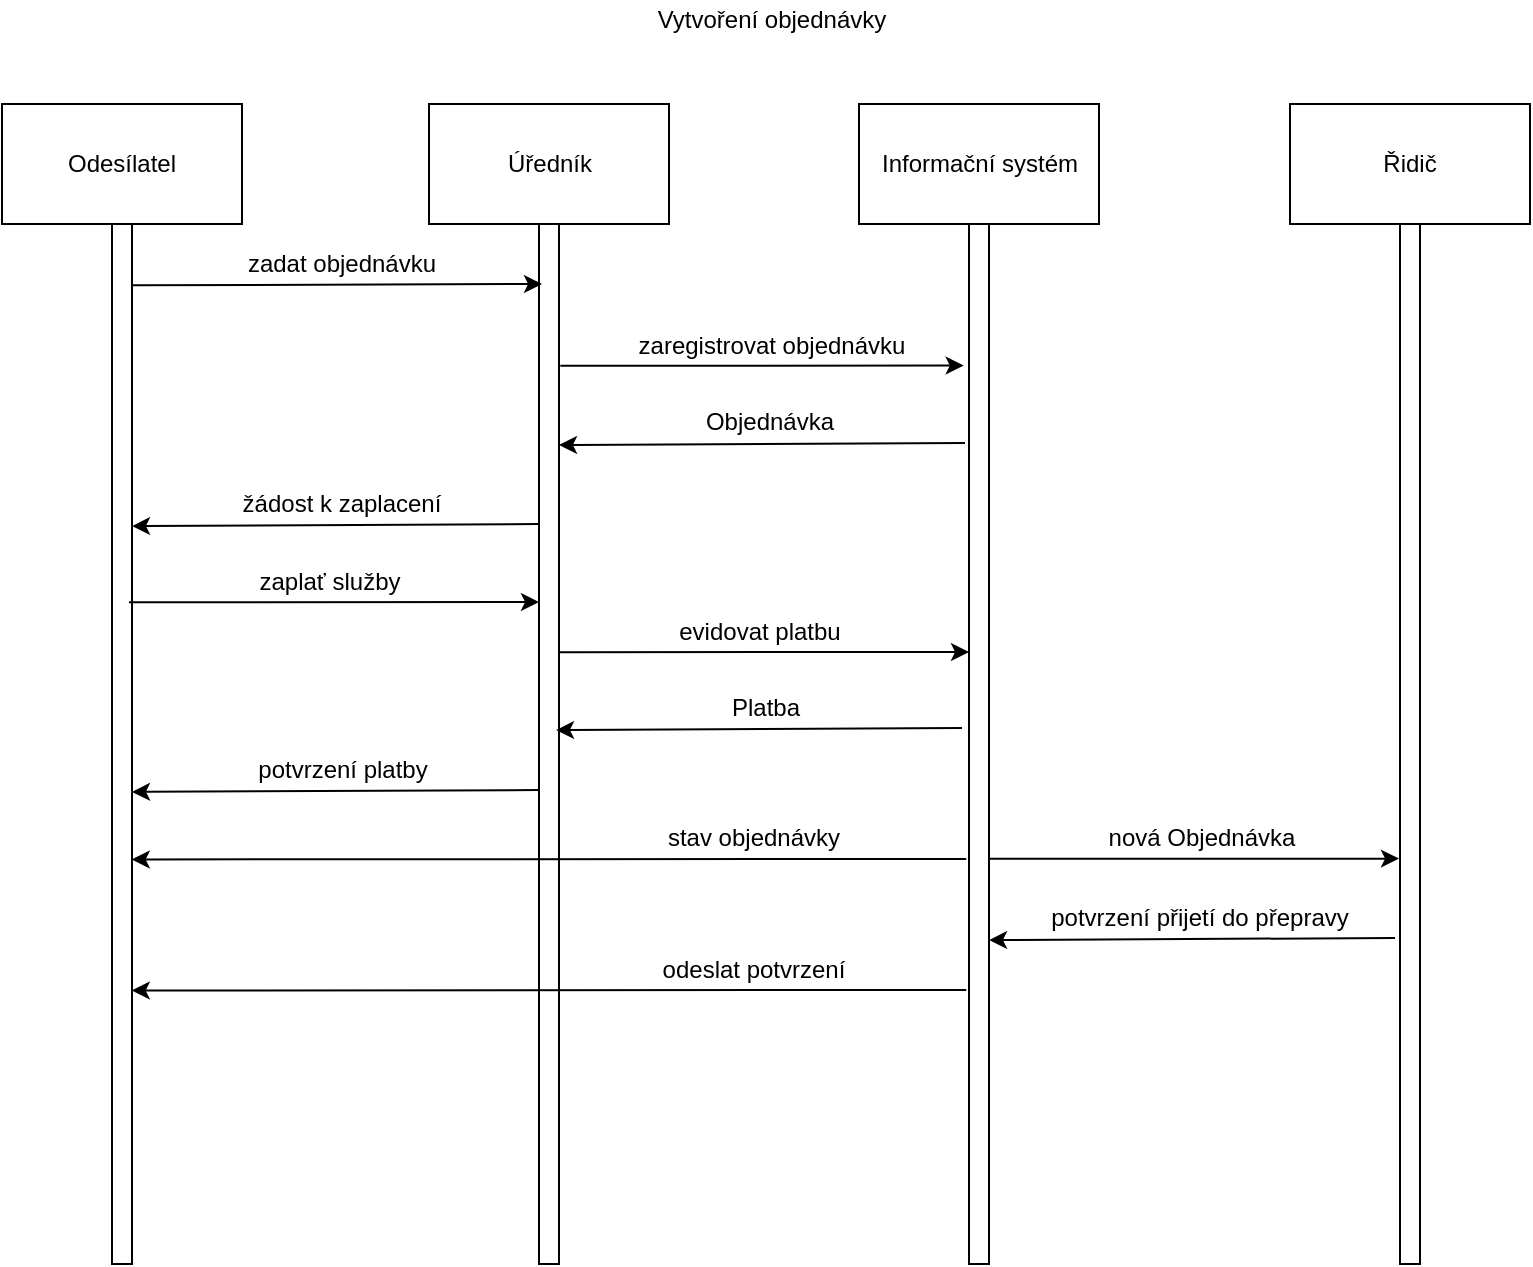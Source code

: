 <mxfile version="20.6.2" type="github">
  <diagram id="pcZxvCQucMYmchMG9sZ_" name="Stránka-1">
    <mxGraphModel dx="1395" dy="1180" grid="0" gridSize="10" guides="1" tooltips="1" connect="1" arrows="1" fold="1" page="0" pageScale="1" pageWidth="827" pageHeight="1169" math="0" shadow="0">
      <root>
        <mxCell id="0" />
        <mxCell id="1" parent="0" />
        <mxCell id="Lb09quyxnqYmiFAlHfvU-1" value="Odesílatel" style="rounded=0;whiteSpace=wrap;html=1;" parent="1" vertex="1">
          <mxGeometry x="80" y="30" width="120" height="60" as="geometry" />
        </mxCell>
        <mxCell id="Lb09quyxnqYmiFAlHfvU-2" value="Úředník" style="rounded=0;whiteSpace=wrap;html=1;" parent="1" vertex="1">
          <mxGeometry x="293.5" y="30" width="120" height="60" as="geometry" />
        </mxCell>
        <mxCell id="Lb09quyxnqYmiFAlHfvU-3" value="Informační systém" style="rounded=0;whiteSpace=wrap;html=1;" parent="1" vertex="1">
          <mxGeometry x="508.5" y="30" width="120" height="60" as="geometry" />
        </mxCell>
        <mxCell id="Lb09quyxnqYmiFAlHfvU-8" value="" style="rounded=0;whiteSpace=wrap;html=1;" parent="1" vertex="1">
          <mxGeometry x="135" y="90" width="10" height="520" as="geometry" />
        </mxCell>
        <mxCell id="Lb09quyxnqYmiFAlHfvU-9" value="" style="rounded=0;whiteSpace=wrap;html=1;" parent="1" vertex="1">
          <mxGeometry x="348.5" y="90" width="10" height="520" as="geometry" />
        </mxCell>
        <mxCell id="Lb09quyxnqYmiFAlHfvU-10" value="" style="rounded=0;whiteSpace=wrap;html=1;" parent="1" vertex="1">
          <mxGeometry x="563.5" y="90" width="10" height="520" as="geometry" />
        </mxCell>
        <mxCell id="Lb09quyxnqYmiFAlHfvU-12" value="" style="endArrow=classic;html=1;rounded=0;exitX=1;exitY=0.059;exitDx=0;exitDy=0;exitPerimeter=0;" parent="1" source="Lb09quyxnqYmiFAlHfvU-8" edge="1">
          <mxGeometry width="50" height="50" relative="1" as="geometry">
            <mxPoint x="180" y="118" as="sourcePoint" />
            <mxPoint x="350" y="120" as="targetPoint" />
          </mxGeometry>
        </mxCell>
        <mxCell id="Lb09quyxnqYmiFAlHfvU-14" value="zadat objednávku" style="text;html=1;strokeColor=none;fillColor=none;align=center;verticalAlign=middle;whiteSpace=wrap;rounded=0;" parent="1" vertex="1">
          <mxGeometry x="190" y="100" width="120" height="20" as="geometry" />
        </mxCell>
        <mxCell id="Lb09quyxnqYmiFAlHfvU-29" value="" style="endArrow=classic;html=1;rounded=0;exitX=1;exitY=0.059;exitDx=0;exitDy=0;exitPerimeter=0;" parent="1" edge="1">
          <mxGeometry width="50" height="50" relative="1" as="geometry">
            <mxPoint x="358.5" y="304.09" as="sourcePoint" />
            <mxPoint x="563.5" y="304" as="targetPoint" />
          </mxGeometry>
        </mxCell>
        <mxCell id="Lb09quyxnqYmiFAlHfvU-30" value="evidovat platbu" style="text;html=1;strokeColor=none;fillColor=none;align=center;verticalAlign=middle;whiteSpace=wrap;rounded=0;" parent="1" vertex="1">
          <mxGeometry x="388.5" y="284" width="140" height="20" as="geometry" />
        </mxCell>
        <mxCell id="Lb09quyxnqYmiFAlHfvU-31" value="" style="endArrow=classic;html=1;rounded=0;exitX=-0.05;exitY=0.137;exitDx=0;exitDy=0;exitPerimeter=0;entryX=1;entryY=0.139;entryDx=0;entryDy=0;entryPerimeter=0;" parent="1" edge="1">
          <mxGeometry width="50" height="50" relative="1" as="geometry">
            <mxPoint x="560" y="342" as="sourcePoint" />
            <mxPoint x="357" y="343.02" as="targetPoint" />
          </mxGeometry>
        </mxCell>
        <mxCell id="Lb09quyxnqYmiFAlHfvU-32" value="Platba" style="text;html=1;strokeColor=none;fillColor=none;align=center;verticalAlign=middle;whiteSpace=wrap;rounded=0;" parent="1" vertex="1">
          <mxGeometry x="366.5" y="322" width="190" height="20" as="geometry" />
        </mxCell>
        <mxCell id="Lb09quyxnqYmiFAlHfvU-40" value="" style="endArrow=classic;html=1;rounded=0;entryX=1;entryY=0.139;entryDx=0;entryDy=0;entryPerimeter=0;exitX=1;exitY=1;exitDx=0;exitDy=0;" parent="1" source="Lb09quyxnqYmiFAlHfvU-41" edge="1">
          <mxGeometry width="50" height="50" relative="1" as="geometry">
            <mxPoint x="326.5" y="383" as="sourcePoint" />
            <mxPoint x="145" y="373.94" as="targetPoint" />
          </mxGeometry>
        </mxCell>
        <mxCell id="Lb09quyxnqYmiFAlHfvU-41" value="potvrzení platby" style="text;html=1;strokeColor=none;fillColor=none;align=center;verticalAlign=middle;whiteSpace=wrap;rounded=0;" parent="1" vertex="1">
          <mxGeometry x="151.5" y="353" width="196.5" height="20" as="geometry" />
        </mxCell>
        <mxCell id="HrPBx-P4qZrYaU5QGmyn-1" value="Vytvoření objednávky" style="text;html=1;strokeColor=none;fillColor=none;align=center;verticalAlign=middle;whiteSpace=wrap;rounded=0;" vertex="1" parent="1">
          <mxGeometry x="405" y="-22" width="120" height="20" as="geometry" />
        </mxCell>
        <mxCell id="HrPBx-P4qZrYaU5QGmyn-3" value="Řidič" style="rounded=0;whiteSpace=wrap;html=1;" vertex="1" parent="1">
          <mxGeometry x="724" y="30" width="120" height="60" as="geometry" />
        </mxCell>
        <mxCell id="HrPBx-P4qZrYaU5QGmyn-4" value="" style="rounded=0;whiteSpace=wrap;html=1;" vertex="1" parent="1">
          <mxGeometry x="779" y="90" width="10" height="520" as="geometry" />
        </mxCell>
        <mxCell id="HrPBx-P4qZrYaU5QGmyn-5" value="" style="endArrow=none;html=1;rounded=0;exitX=-0.183;exitY=0.121;exitDx=0;exitDy=0;exitPerimeter=0;entryX=1;entryY=0.139;entryDx=0;entryDy=0;entryPerimeter=0;startArrow=classic;startFill=1;endFill=0;" edge="1" parent="1">
          <mxGeometry width="50" height="50" relative="1" as="geometry">
            <mxPoint x="560.83" y="160.785" as="sourcePoint" />
            <mxPoint x="359.16" y="160.89" as="targetPoint" />
          </mxGeometry>
        </mxCell>
        <mxCell id="HrPBx-P4qZrYaU5QGmyn-6" value="zaregistrovat objednávku" style="text;html=1;strokeColor=none;fillColor=none;align=center;verticalAlign=middle;whiteSpace=wrap;rounded=0;" vertex="1" parent="1">
          <mxGeometry x="394" y="141" width="142" height="20" as="geometry" />
        </mxCell>
        <mxCell id="HrPBx-P4qZrYaU5QGmyn-7" value="" style="endArrow=classic;html=1;rounded=0;exitX=-0.05;exitY=0.137;exitDx=0;exitDy=0;exitPerimeter=0;entryX=1;entryY=0.139;entryDx=0;entryDy=0;entryPerimeter=0;" edge="1" parent="1">
          <mxGeometry width="50" height="50" relative="1" as="geometry">
            <mxPoint x="561.5" y="199.49" as="sourcePoint" />
            <mxPoint x="358.5" y="200.51" as="targetPoint" />
          </mxGeometry>
        </mxCell>
        <mxCell id="HrPBx-P4qZrYaU5QGmyn-8" value="Objednávka" style="text;html=1;strokeColor=none;fillColor=none;align=center;verticalAlign=middle;whiteSpace=wrap;rounded=0;" vertex="1" parent="1">
          <mxGeometry x="383.5" y="179.49" width="160" height="20" as="geometry" />
        </mxCell>
        <mxCell id="HrPBx-P4qZrYaU5QGmyn-9" value="" style="endArrow=classic;html=1;rounded=0;exitX=1;exitY=0.059;exitDx=0;exitDy=0;exitPerimeter=0;" edge="1" parent="1">
          <mxGeometry width="50" height="50" relative="1" as="geometry">
            <mxPoint x="143.5" y="279.09" as="sourcePoint" />
            <mxPoint x="348.5" y="279" as="targetPoint" />
          </mxGeometry>
        </mxCell>
        <mxCell id="HrPBx-P4qZrYaU5QGmyn-10" value="zaplať služby" style="text;html=1;strokeColor=none;fillColor=none;align=center;verticalAlign=middle;whiteSpace=wrap;rounded=0;" vertex="1" parent="1">
          <mxGeometry x="173.5" y="259" width="140" height="20" as="geometry" />
        </mxCell>
        <mxCell id="HrPBx-P4qZrYaU5QGmyn-11" value="" style="endArrow=classic;html=1;rounded=0;exitX=-0.05;exitY=0.137;exitDx=0;exitDy=0;exitPerimeter=0;entryX=1;entryY=0.139;entryDx=0;entryDy=0;entryPerimeter=0;" edge="1" parent="1">
          <mxGeometry width="50" height="50" relative="1" as="geometry">
            <mxPoint x="348" y="240" as="sourcePoint" />
            <mxPoint x="145" y="241.02" as="targetPoint" />
          </mxGeometry>
        </mxCell>
        <mxCell id="HrPBx-P4qZrYaU5QGmyn-12" value="žádost k zaplacení" style="text;html=1;strokeColor=none;fillColor=none;align=center;verticalAlign=middle;whiteSpace=wrap;rounded=0;" vertex="1" parent="1">
          <mxGeometry x="170" y="220" width="160" height="20" as="geometry" />
        </mxCell>
        <mxCell id="HrPBx-P4qZrYaU5QGmyn-13" value="" style="endArrow=classic;html=1;rounded=0;exitX=1;exitY=0.059;exitDx=0;exitDy=0;exitPerimeter=0;" edge="1" parent="1">
          <mxGeometry width="50" height="50" relative="1" as="geometry">
            <mxPoint x="573.5" y="407.4" as="sourcePoint" />
            <mxPoint x="778.5" y="407.31" as="targetPoint" />
          </mxGeometry>
        </mxCell>
        <mxCell id="HrPBx-P4qZrYaU5QGmyn-14" value="nová Objednávka" style="text;html=1;strokeColor=none;fillColor=none;align=center;verticalAlign=middle;whiteSpace=wrap;rounded=0;" vertex="1" parent="1">
          <mxGeometry x="630" y="387.31" width="100" height="20" as="geometry" />
        </mxCell>
        <mxCell id="HrPBx-P4qZrYaU5QGmyn-17" value="" style="endArrow=classic;html=1;rounded=0;exitX=-0.05;exitY=0.137;exitDx=0;exitDy=0;exitPerimeter=0;entryX=1;entryY=0.139;entryDx=0;entryDy=0;entryPerimeter=0;" edge="1" parent="1">
          <mxGeometry width="50" height="50" relative="1" as="geometry">
            <mxPoint x="776.5" y="447" as="sourcePoint" />
            <mxPoint x="573.5" y="448.02" as="targetPoint" />
          </mxGeometry>
        </mxCell>
        <mxCell id="HrPBx-P4qZrYaU5QGmyn-18" value="potvrzení přijetí do přepravy" style="text;html=1;strokeColor=none;fillColor=none;align=center;verticalAlign=middle;whiteSpace=wrap;rounded=0;" vertex="1" parent="1">
          <mxGeometry x="598.5" y="427" width="160" height="20" as="geometry" />
        </mxCell>
        <mxCell id="HrPBx-P4qZrYaU5QGmyn-19" value="" style="endArrow=classic;html=1;rounded=0;entryX=0.976;entryY=0.637;entryDx=0;entryDy=0;entryPerimeter=0;" edge="1" parent="1">
          <mxGeometry width="50" height="50" relative="1" as="geometry">
            <mxPoint x="562.12" y="473" as="sourcePoint" />
            <mxPoint x="144.88" y="473.24" as="targetPoint" />
          </mxGeometry>
        </mxCell>
        <mxCell id="HrPBx-P4qZrYaU5QGmyn-20" value="odeslat potvrzení" style="text;html=1;strokeColor=none;fillColor=none;align=center;verticalAlign=middle;whiteSpace=wrap;rounded=0;" vertex="1" parent="1">
          <mxGeometry x="376.12" y="453" width="160" height="20" as="geometry" />
        </mxCell>
        <mxCell id="HrPBx-P4qZrYaU5QGmyn-22" value="" style="endArrow=classic;html=1;rounded=0;entryX=0.976;entryY=0.637;entryDx=0;entryDy=0;entryPerimeter=0;" edge="1" parent="1">
          <mxGeometry width="50" height="50" relative="1" as="geometry">
            <mxPoint x="562.12" y="407.48" as="sourcePoint" />
            <mxPoint x="144.88" y="407.72" as="targetPoint" />
          </mxGeometry>
        </mxCell>
        <mxCell id="HrPBx-P4qZrYaU5QGmyn-23" value="stav objednávky" style="text;html=1;strokeColor=none;fillColor=none;align=center;verticalAlign=middle;whiteSpace=wrap;rounded=0;" vertex="1" parent="1">
          <mxGeometry x="376.12" y="387.48" width="160" height="20" as="geometry" />
        </mxCell>
      </root>
    </mxGraphModel>
  </diagram>
</mxfile>
